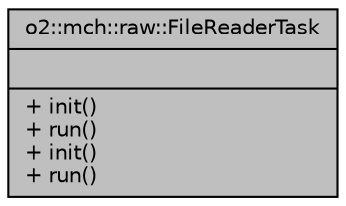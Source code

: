 digraph "o2::mch::raw::FileReaderTask"
{
 // INTERACTIVE_SVG=YES
  bgcolor="transparent";
  edge [fontname="Helvetica",fontsize="10",labelfontname="Helvetica",labelfontsize="10"];
  node [fontname="Helvetica",fontsize="10",shape=record];
  Node1 [label="{o2::mch::raw::FileReaderTask\n||+ init()\l+ run()\l+ init()\l+ run()\l}",height=0.2,width=0.4,color="black", fillcolor="grey75", style="filled", fontcolor="black"];
}
